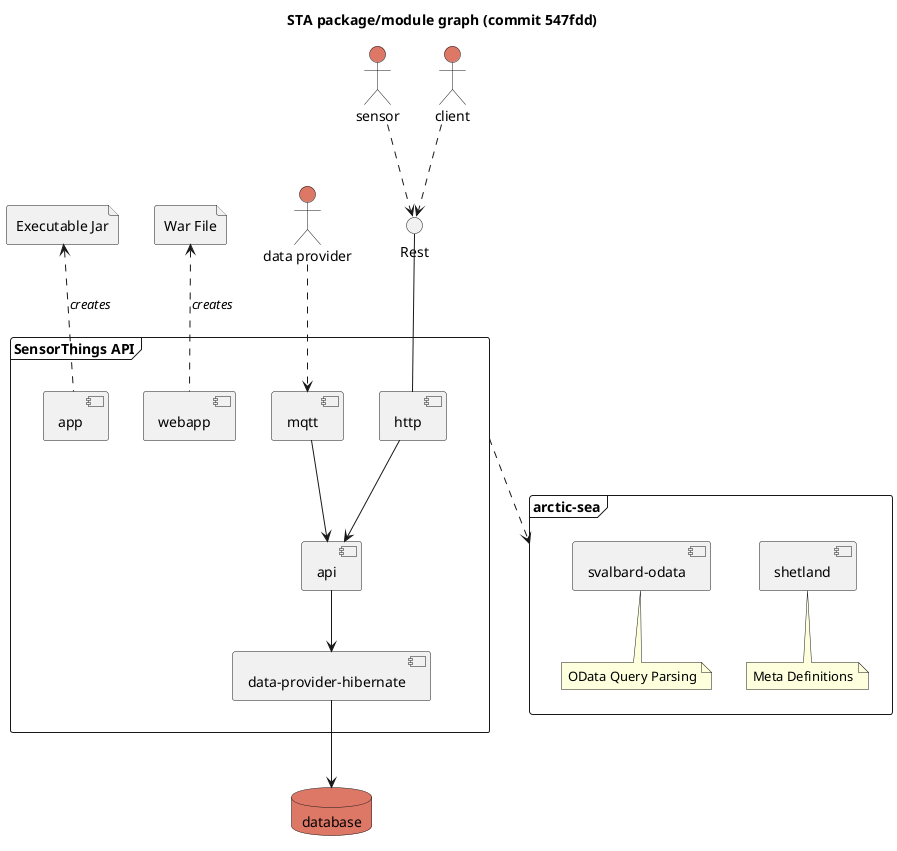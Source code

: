 @startuml Detailed Context

title STA package/module graph (commit 547fdd)


file "War File" as war
file "Executable Jar" as jar

database database #dd7766

frame "SensorThings API" as sta {
    together {
        [mqtt]
        [http]
    }
    
    together {
        [api]
        [data-provider-hibernate] as dph
    }

    together {
        [app]
        [webapp]
    }

    webapp .up.> war : //creates//
    app .up.> jar : //creates//
    http --> api
    mqtt --> api


    api --> dph
    dph --> database
}

frame "arctic-sea" as arcticsea {
    [shetland] as shetland
    note bottom of shetland : Meta Definitions

    [svalbard-odata] as svalbard
    note bottom of svalbard : OData Query Parsing
}

actor "data provider" as data_provider #dd7766
actor "sensor" as sensor #dd7766
actor "client" as client #dd7766

() Rest as sta_api
sta ..> arcticsea
http -up- sta_api

client ..> sta_api
sensor ..> sta_api

data_provider .d.> mqtt

@enduml
